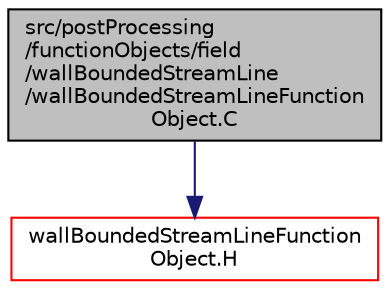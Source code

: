 digraph "src/postProcessing/functionObjects/field/wallBoundedStreamLine/wallBoundedStreamLineFunctionObject.C"
{
  bgcolor="transparent";
  edge [fontname="Helvetica",fontsize="10",labelfontname="Helvetica",labelfontsize="10"];
  node [fontname="Helvetica",fontsize="10",shape=record];
  Node1 [label="src/postProcessing\l/functionObjects/field\l/wallBoundedStreamLine\l/wallBoundedStreamLineFunction\lObject.C",height=0.2,width=0.4,color="black", fillcolor="grey75", style="filled", fontcolor="black"];
  Node1 -> Node2 [color="midnightblue",fontsize="10",style="solid",fontname="Helvetica"];
  Node2 [label="wallBoundedStreamLineFunction\lObject.H",height=0.2,width=0.4,color="red",URL="$a09213.html"];
}
